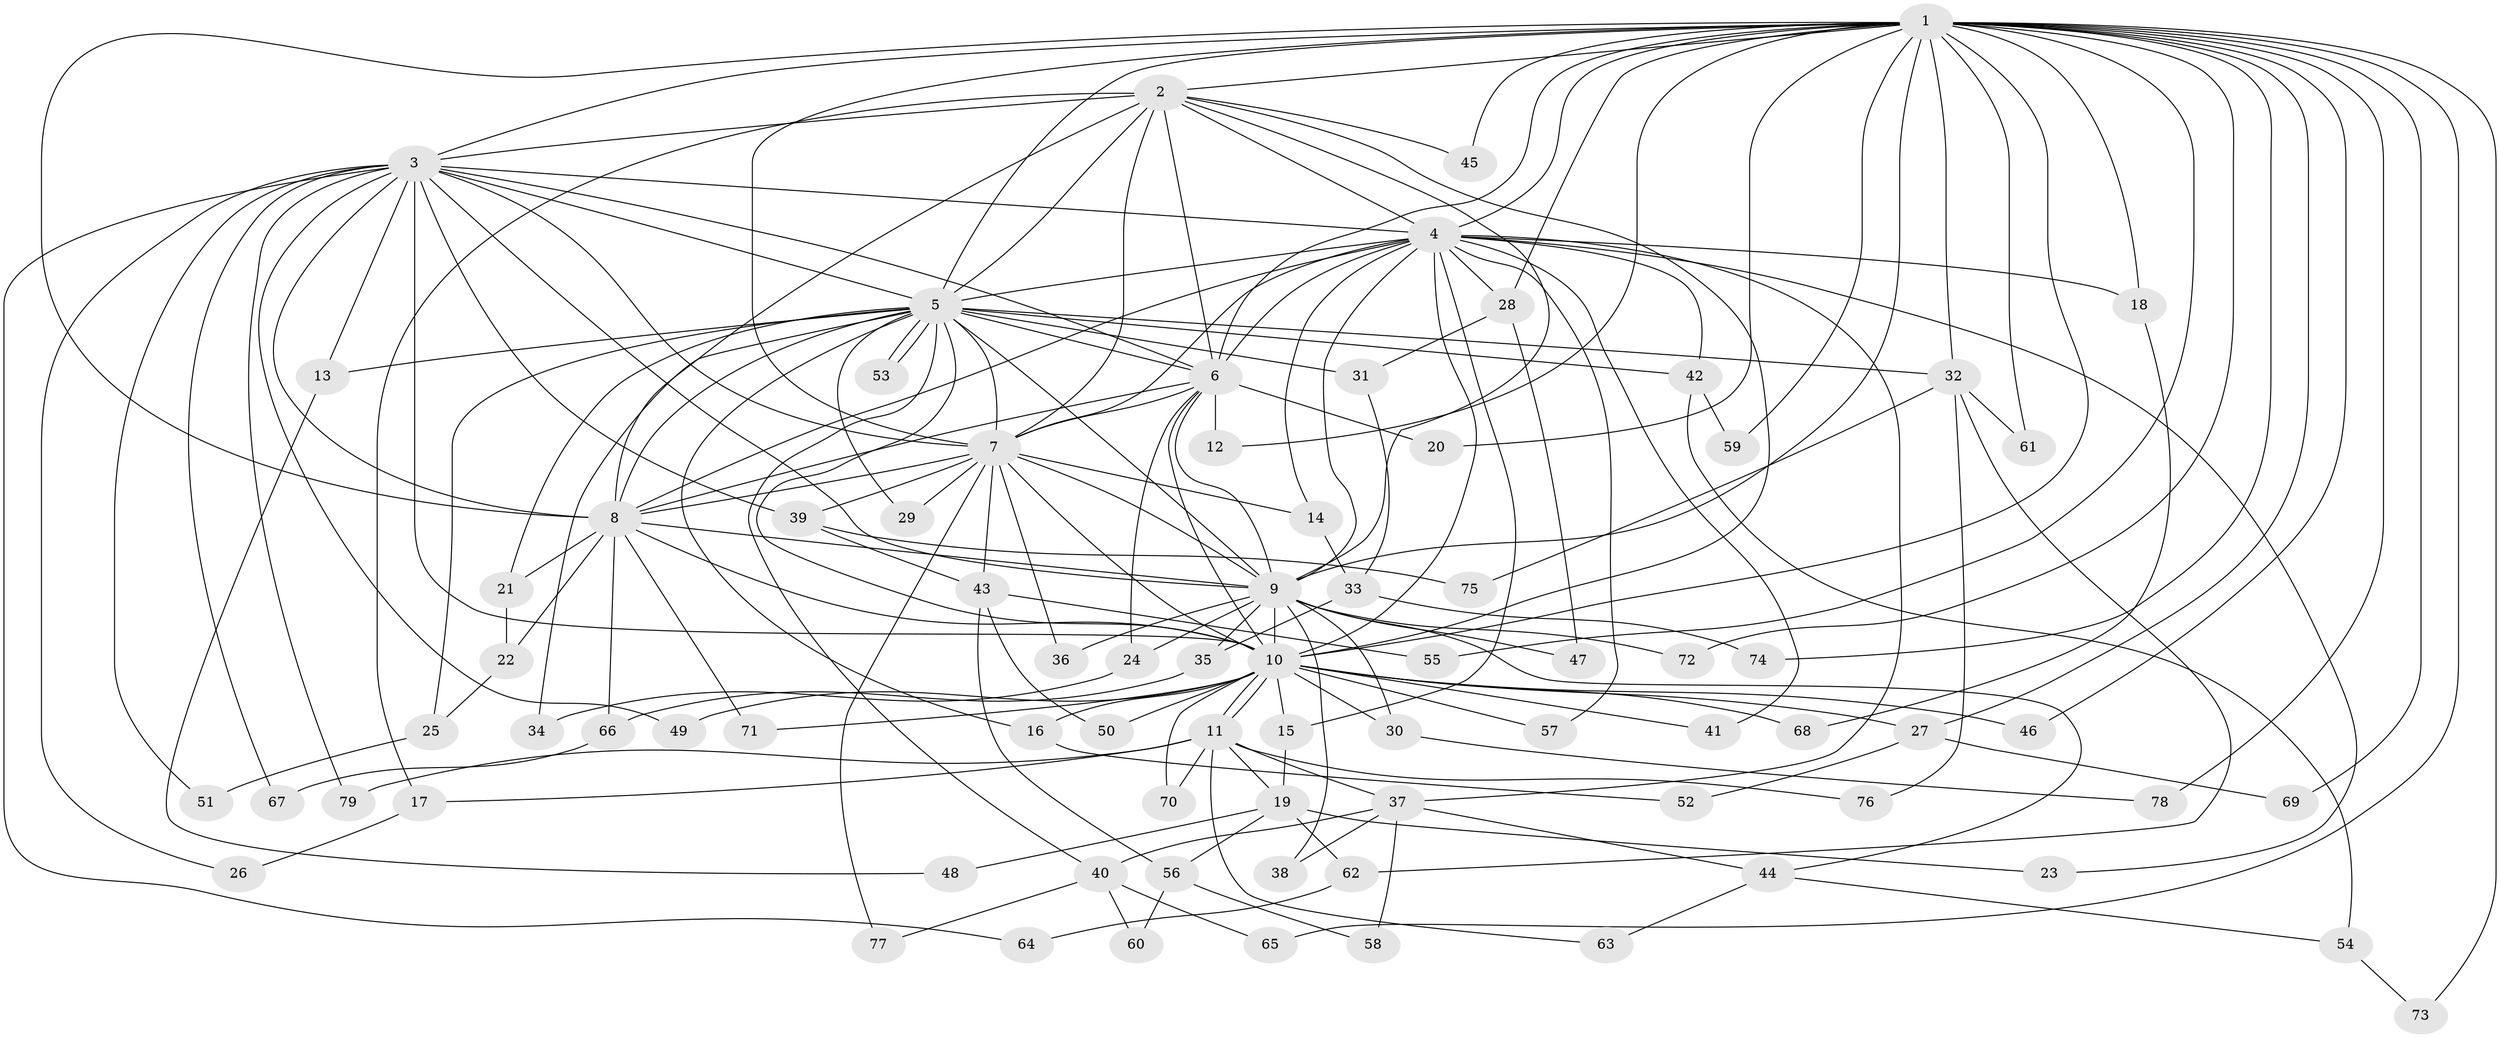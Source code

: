 // coarse degree distribution, {10: 0.025, 11: 0.025, 2: 0.175, 6: 0.05, 3: 0.3, 17: 0.025, 19: 0.025, 5: 0.1, 14: 0.025, 1: 0.025, 20: 0.025, 4: 0.125, 9: 0.025, 13: 0.025, 8: 0.025}
// Generated by graph-tools (version 1.1) at 2025/36/03/04/25 23:36:32]
// undirected, 79 vertices, 183 edges
graph export_dot {
  node [color=gray90,style=filled];
  1;
  2;
  3;
  4;
  5;
  6;
  7;
  8;
  9;
  10;
  11;
  12;
  13;
  14;
  15;
  16;
  17;
  18;
  19;
  20;
  21;
  22;
  23;
  24;
  25;
  26;
  27;
  28;
  29;
  30;
  31;
  32;
  33;
  34;
  35;
  36;
  37;
  38;
  39;
  40;
  41;
  42;
  43;
  44;
  45;
  46;
  47;
  48;
  49;
  50;
  51;
  52;
  53;
  54;
  55;
  56;
  57;
  58;
  59;
  60;
  61;
  62;
  63;
  64;
  65;
  66;
  67;
  68;
  69;
  70;
  71;
  72;
  73;
  74;
  75;
  76;
  77;
  78;
  79;
  1 -- 2;
  1 -- 3;
  1 -- 4;
  1 -- 5;
  1 -- 6;
  1 -- 7;
  1 -- 8;
  1 -- 9;
  1 -- 10;
  1 -- 12;
  1 -- 18;
  1 -- 20;
  1 -- 27;
  1 -- 28;
  1 -- 32;
  1 -- 45;
  1 -- 46;
  1 -- 55;
  1 -- 59;
  1 -- 61;
  1 -- 65;
  1 -- 69;
  1 -- 72;
  1 -- 73;
  1 -- 74;
  1 -- 78;
  2 -- 3;
  2 -- 4;
  2 -- 5;
  2 -- 6;
  2 -- 7;
  2 -- 8;
  2 -- 9;
  2 -- 10;
  2 -- 17;
  2 -- 45;
  3 -- 4;
  3 -- 5;
  3 -- 6;
  3 -- 7;
  3 -- 8;
  3 -- 9;
  3 -- 10;
  3 -- 13;
  3 -- 26;
  3 -- 39;
  3 -- 49;
  3 -- 51;
  3 -- 64;
  3 -- 67;
  3 -- 79;
  4 -- 5;
  4 -- 6;
  4 -- 7;
  4 -- 8;
  4 -- 9;
  4 -- 10;
  4 -- 14;
  4 -- 15;
  4 -- 18;
  4 -- 23;
  4 -- 28;
  4 -- 37;
  4 -- 41;
  4 -- 42;
  4 -- 57;
  5 -- 6;
  5 -- 7;
  5 -- 8;
  5 -- 9;
  5 -- 10;
  5 -- 13;
  5 -- 16;
  5 -- 21;
  5 -- 25;
  5 -- 29;
  5 -- 31;
  5 -- 32;
  5 -- 34;
  5 -- 40;
  5 -- 42;
  5 -- 53;
  5 -- 53;
  6 -- 7;
  6 -- 8;
  6 -- 9;
  6 -- 10;
  6 -- 12;
  6 -- 20;
  6 -- 24;
  7 -- 8;
  7 -- 9;
  7 -- 10;
  7 -- 14;
  7 -- 29;
  7 -- 36;
  7 -- 39;
  7 -- 43;
  7 -- 77;
  8 -- 9;
  8 -- 10;
  8 -- 21;
  8 -- 22;
  8 -- 66;
  8 -- 71;
  9 -- 10;
  9 -- 24;
  9 -- 30;
  9 -- 35;
  9 -- 36;
  9 -- 38;
  9 -- 44;
  9 -- 47;
  9 -- 72;
  10 -- 11;
  10 -- 11;
  10 -- 15;
  10 -- 16;
  10 -- 27;
  10 -- 30;
  10 -- 41;
  10 -- 46;
  10 -- 49;
  10 -- 50;
  10 -- 57;
  10 -- 68;
  10 -- 70;
  10 -- 71;
  11 -- 17;
  11 -- 19;
  11 -- 37;
  11 -- 63;
  11 -- 70;
  11 -- 76;
  11 -- 79;
  13 -- 48;
  14 -- 33;
  15 -- 19;
  16 -- 52;
  17 -- 26;
  18 -- 68;
  19 -- 23;
  19 -- 48;
  19 -- 56;
  19 -- 62;
  21 -- 22;
  22 -- 25;
  24 -- 34;
  25 -- 51;
  27 -- 52;
  27 -- 69;
  28 -- 31;
  28 -- 47;
  30 -- 78;
  31 -- 33;
  32 -- 61;
  32 -- 62;
  32 -- 75;
  32 -- 76;
  33 -- 35;
  33 -- 74;
  35 -- 66;
  37 -- 38;
  37 -- 40;
  37 -- 44;
  37 -- 58;
  39 -- 43;
  39 -- 75;
  40 -- 60;
  40 -- 65;
  40 -- 77;
  42 -- 54;
  42 -- 59;
  43 -- 50;
  43 -- 55;
  43 -- 56;
  44 -- 54;
  44 -- 63;
  54 -- 73;
  56 -- 58;
  56 -- 60;
  62 -- 64;
  66 -- 67;
}
